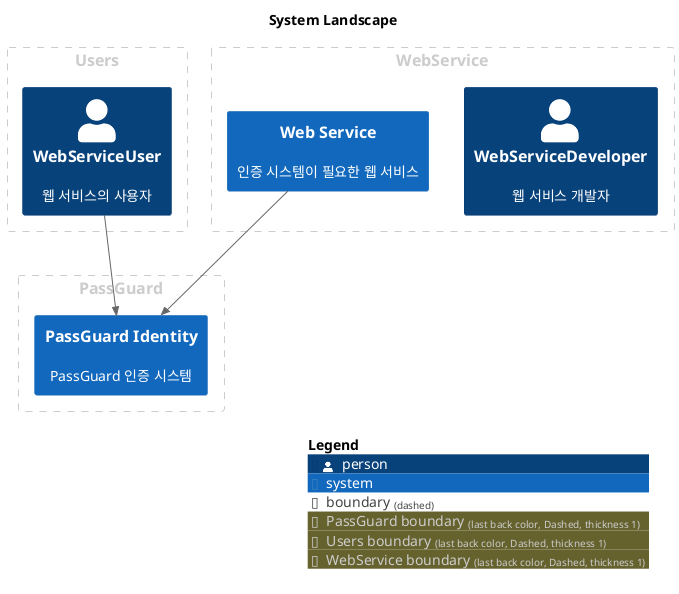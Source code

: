 @startuml
set separator none
title System Landscape

top to bottom direction

!include <C4/C4>
!include <C4/C4_Context>

AddBoundaryTag("PassGuard", $borderColor="#cccccc", $fontColor="#cccccc", $borderStyle="Dashed", $borderThickness="1")
Boundary(group_1, "PassGuard", $tags="PassGuard") {
  System(PassGuardIdentity, "PassGuard Identity", $descr="PassGuard 인증 시스템", $tags="", $link="")
}

AddBoundaryTag("Users", $borderColor="#cccccc", $fontColor="#cccccc", $borderStyle="Dashed", $borderThickness="1")
Boundary(group_2, "Users", $tags="Users") {
  Person(WebServiceUser, "WebServiceUser", $descr="웹 서비스의 사용자", $tags="", $link="")
}

AddBoundaryTag("WebService", $borderColor="#cccccc", $fontColor="#cccccc", $borderStyle="Dashed", $borderThickness="1")
Boundary(group_3, "WebService", $tags="WebService") {
  Person(WebServiceDeveloper, "WebServiceDeveloper", $descr="웹 서비스 개발자", $tags="", $link="")
  System(WebService, "Web Service", $descr="인증 시스템이 필요한 웹 서비스", $tags="", $link="")
}


Rel(WebServiceUser, PassGuardIdentity, "", $techn="", $tags="", $link="")
Rel(WebService, PassGuardIdentity, "", $techn="", $tags="", $link="")

SHOW_LEGEND(true)
@enduml